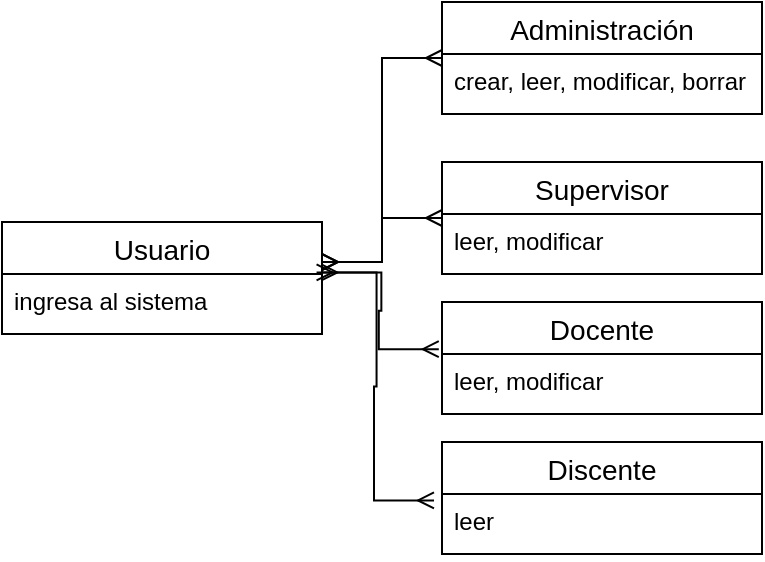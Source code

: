 <mxfile version="17.4.6" type="github">
  <diagram id="R2lEEEUBdFMjLlhIrx00" name="Page-1">
    <mxGraphModel dx="1038" dy="546" grid="1" gridSize="10" guides="1" tooltips="1" connect="1" arrows="1" fold="1" page="1" pageScale="1" pageWidth="850" pageHeight="1100" math="0" shadow="0" extFonts="Permanent Marker^https://fonts.googleapis.com/css?family=Permanent+Marker">
      <root>
        <mxCell id="0" />
        <mxCell id="1" parent="0" />
        <mxCell id="EEapq_SIwfIlmhUiCrSw-3" value="Usuario" style="swimlane;fontStyle=0;childLayout=stackLayout;horizontal=1;startSize=26;horizontalStack=0;resizeParent=1;resizeParentMax=0;resizeLast=0;collapsible=1;marginBottom=0;align=center;fontSize=14;" parent="1" vertex="1">
          <mxGeometry x="40" y="160" width="160" height="56" as="geometry" />
        </mxCell>
        <mxCell id="EEapq_SIwfIlmhUiCrSw-4" value="ingresa al sistema" style="text;strokeColor=none;fillColor=none;spacingLeft=4;spacingRight=4;overflow=hidden;rotatable=0;points=[[0,0.5],[1,0.5]];portConstraint=eastwest;fontSize=12;" parent="EEapq_SIwfIlmhUiCrSw-3" vertex="1">
          <mxGeometry y="26" width="160" height="30" as="geometry" />
        </mxCell>
        <mxCell id="HzA5JKuwrd0tAJ-5AmWH-1" value="Administración" style="swimlane;fontStyle=0;childLayout=stackLayout;horizontal=1;startSize=26;horizontalStack=0;resizeParent=1;resizeParentMax=0;resizeLast=0;collapsible=1;marginBottom=0;align=center;fontSize=14;" vertex="1" parent="1">
          <mxGeometry x="260" y="50" width="160" height="56" as="geometry" />
        </mxCell>
        <mxCell id="HzA5JKuwrd0tAJ-5AmWH-2" value="crear, leer, modificar, borrar" style="text;strokeColor=none;fillColor=none;spacingLeft=4;spacingRight=4;overflow=hidden;rotatable=0;points=[[0,0.5],[1,0.5]];portConstraint=eastwest;fontSize=12;" vertex="1" parent="HzA5JKuwrd0tAJ-5AmWH-1">
          <mxGeometry y="26" width="160" height="30" as="geometry" />
        </mxCell>
        <mxCell id="HzA5JKuwrd0tAJ-5AmWH-3" value="Supervisor" style="swimlane;fontStyle=0;childLayout=stackLayout;horizontal=1;startSize=26;horizontalStack=0;resizeParent=1;resizeParentMax=0;resizeLast=0;collapsible=1;marginBottom=0;align=center;fontSize=14;" vertex="1" parent="1">
          <mxGeometry x="260" y="130" width="160" height="56" as="geometry" />
        </mxCell>
        <mxCell id="HzA5JKuwrd0tAJ-5AmWH-4" value="leer, modificar" style="text;strokeColor=none;fillColor=none;spacingLeft=4;spacingRight=4;overflow=hidden;rotatable=0;points=[[0,0.5],[1,0.5]];portConstraint=eastwest;fontSize=12;" vertex="1" parent="HzA5JKuwrd0tAJ-5AmWH-3">
          <mxGeometry y="26" width="160" height="30" as="geometry" />
        </mxCell>
        <mxCell id="HzA5JKuwrd0tAJ-5AmWH-5" value="Docente" style="swimlane;fontStyle=0;childLayout=stackLayout;horizontal=1;startSize=26;horizontalStack=0;resizeParent=1;resizeParentMax=0;resizeLast=0;collapsible=1;marginBottom=0;align=center;fontSize=14;" vertex="1" parent="1">
          <mxGeometry x="260" y="200" width="160" height="56" as="geometry" />
        </mxCell>
        <mxCell id="HzA5JKuwrd0tAJ-5AmWH-6" value="leer, modificar" style="text;strokeColor=none;fillColor=none;spacingLeft=4;spacingRight=4;overflow=hidden;rotatable=0;points=[[0,0.5],[1,0.5]];portConstraint=eastwest;fontSize=12;" vertex="1" parent="HzA5JKuwrd0tAJ-5AmWH-5">
          <mxGeometry y="26" width="160" height="30" as="geometry" />
        </mxCell>
        <mxCell id="HzA5JKuwrd0tAJ-5AmWH-7" value="Discente" style="swimlane;fontStyle=0;childLayout=stackLayout;horizontal=1;startSize=26;horizontalStack=0;resizeParent=1;resizeParentMax=0;resizeLast=0;collapsible=1;marginBottom=0;align=center;fontSize=14;" vertex="1" parent="1">
          <mxGeometry x="260" y="270" width="160" height="56" as="geometry" />
        </mxCell>
        <mxCell id="HzA5JKuwrd0tAJ-5AmWH-8" value="leer" style="text;strokeColor=none;fillColor=none;spacingLeft=4;spacingRight=4;overflow=hidden;rotatable=0;points=[[0,0.5],[1,0.5]];portConstraint=eastwest;fontSize=12;" vertex="1" parent="HzA5JKuwrd0tAJ-5AmWH-7">
          <mxGeometry y="26" width="160" height="30" as="geometry" />
        </mxCell>
        <mxCell id="HzA5JKuwrd0tAJ-5AmWH-11" value="" style="edgeStyle=entityRelationEdgeStyle;fontSize=12;html=1;endArrow=ERmany;startArrow=ERmany;rounded=0;exitX=0.983;exitY=-0.027;exitDx=0;exitDy=0;exitPerimeter=0;entryX=-0.025;entryY=0.107;entryDx=0;entryDy=0;entryPerimeter=0;" edge="1" parent="1" source="EEapq_SIwfIlmhUiCrSw-4" target="HzA5JKuwrd0tAJ-5AmWH-8">
          <mxGeometry width="100" height="100" relative="1" as="geometry">
            <mxPoint x="410" y="290" as="sourcePoint" />
            <mxPoint x="510" y="190" as="targetPoint" />
          </mxGeometry>
        </mxCell>
        <mxCell id="HzA5JKuwrd0tAJ-5AmWH-12" value="" style="edgeStyle=entityRelationEdgeStyle;fontSize=12;html=1;endArrow=ERmany;startArrow=ERmany;rounded=0;exitX=0.998;exitY=-0.027;exitDx=0;exitDy=0;exitPerimeter=0;entryX=-0.01;entryY=-0.08;entryDx=0;entryDy=0;entryPerimeter=0;" edge="1" parent="1" source="EEapq_SIwfIlmhUiCrSw-4" target="HzA5JKuwrd0tAJ-5AmWH-6">
          <mxGeometry width="100" height="100" relative="1" as="geometry">
            <mxPoint x="410" y="290" as="sourcePoint" />
            <mxPoint x="510" y="190" as="targetPoint" />
          </mxGeometry>
        </mxCell>
        <mxCell id="HzA5JKuwrd0tAJ-5AmWH-14" value="" style="edgeStyle=entityRelationEdgeStyle;fontSize=12;html=1;endArrow=ERmany;startArrow=ERmany;rounded=0;entryX=0;entryY=0.5;entryDx=0;entryDy=0;" edge="1" parent="1" target="HzA5JKuwrd0tAJ-5AmWH-3">
          <mxGeometry width="100" height="100" relative="1" as="geometry">
            <mxPoint x="200" y="180" as="sourcePoint" />
            <mxPoint x="510" y="190" as="targetPoint" />
          </mxGeometry>
        </mxCell>
        <mxCell id="HzA5JKuwrd0tAJ-5AmWH-15" value="" style="edgeStyle=entityRelationEdgeStyle;fontSize=12;html=1;endArrow=ERmany;startArrow=ERmany;rounded=0;entryX=0;entryY=0.5;entryDx=0;entryDy=0;" edge="1" parent="1" target="HzA5JKuwrd0tAJ-5AmWH-1">
          <mxGeometry width="100" height="100" relative="1" as="geometry">
            <mxPoint x="200" y="180" as="sourcePoint" />
            <mxPoint x="510" y="190" as="targetPoint" />
          </mxGeometry>
        </mxCell>
      </root>
    </mxGraphModel>
  </diagram>
</mxfile>
